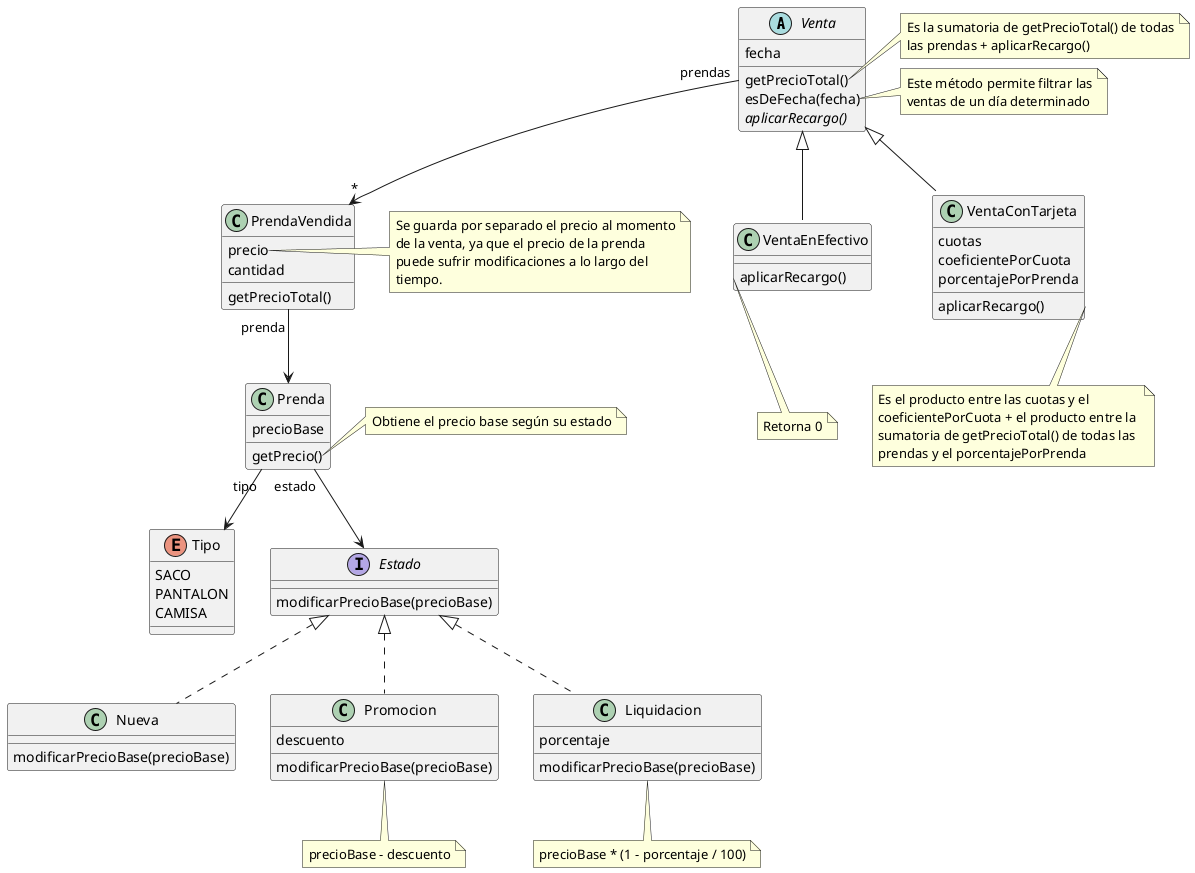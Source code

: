 @startuml
abstract class Venta {
  fecha
  getPrecioTotal()
  esDeFecha(fecha)
  {abstract} aplicarRecargo()
}

Venta "prendas" --> "*" PrendaVendida

note right of Venta::getPrecioTotal
  Es la sumatoria de getPrecioTotal() de todas
  las prendas + aplicarRecargo()
end note

note right of Venta::esDeFecha
  Este método permite filtrar las
  ventas de un día determinado
end note

class VentaEnEfectivo extends Venta {
  aplicarRecargo()
}

note as RecargoEfectivo
  Retorna 0
end note

VentaEnEfectivo::aplicarRecargo .. RecargoEfectivo

class VentaConTarjeta extends Venta {
  cuotas
  coeficientePorCuota
  porcentajePorPrenda
  aplicarRecargo()
}

note as RecargoTarjeta
  Es el producto entre las cuotas y el 
  coeficientePorCuota + el producto entre la 
  sumatoria de getPrecioTotal() de todas las
  prendas y el porcentajePorPrenda
end note

VentaConTarjeta::aplicarRecargo .. RecargoTarjeta

class PrendaVendida {
  precio
  cantidad
  getPrecioTotal()
}

PrendaVendida "prenda" --> Prenda

note right of PrendaVendida::precio
  Se guarda por separado el precio al momento
  de la venta, ya que el precio de la prenda
  puede sufrir modificaciones a lo largo del
  tiempo.
end note

class Prenda {
  precioBase
  getPrecio()
}

Prenda "tipo" --> Tipo
Prenda "estado" --> Estado

note right of Prenda::getPrecio
Obtiene el precio base según su estado
end note

enum Tipo {
  SACO
  PANTALON
  CAMISA
}

interface Estado {
  modificarPrecioBase(precioBase)
}

class Nueva implements Estado {
  modificarPrecioBase(precioBase)
}

class Promocion implements Estado {
  descuento
  modificarPrecioBase(precioBase)
}

note as PromocionCalculo
precioBase - descuento
end note

Promocion .. PromocionCalculo

class Liquidacion implements Estado {
  porcentaje
  modificarPrecioBase(precioBase)
}

note as LiquidacionCalculo
precioBase * (1 - porcentaje / 100)
end note

Liquidacion .. LiquidacionCalculo

@enduml
